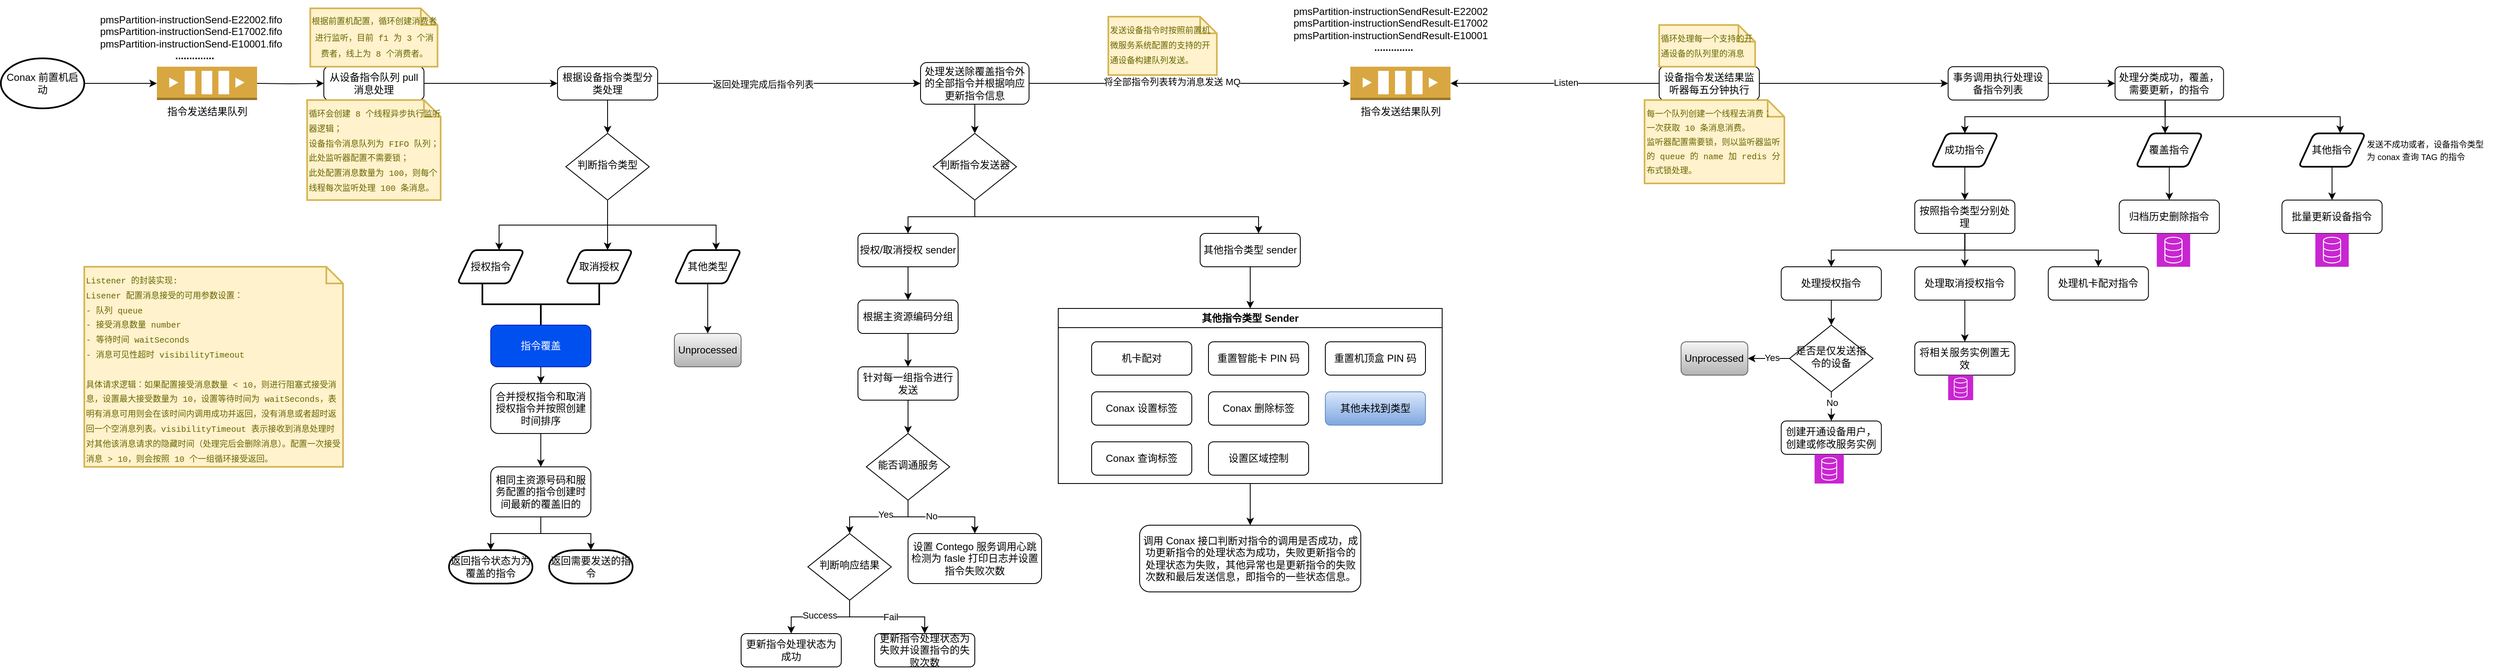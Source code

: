 <mxfile version="22.1.18" type="google" pages="3">
  <diagram id="C5RBs43oDa-KdzZeNtuy" name="指令发送Conax并更新db流程">
    <mxGraphModel grid="1" page="1" gridSize="10" guides="1" tooltips="1" connect="1" arrows="1" fold="1" pageScale="1" pageWidth="827" pageHeight="1169" math="0" shadow="0">
      <root>
        <mxCell id="WIyWlLk6GJQsqaUBKTNV-0" />
        <mxCell id="WIyWlLk6GJQsqaUBKTNV-1" parent="WIyWlLk6GJQsqaUBKTNV-0" />
        <mxCell id="tL_4EMVn86bm0cHrN_Uh-17" value="" style="edgeStyle=orthogonalEdgeStyle;rounded=0;orthogonalLoop=1;jettySize=auto;html=1;" edge="1" parent="WIyWlLk6GJQsqaUBKTNV-1" target="tL_4EMVn86bm0cHrN_Uh-0">
          <mxGeometry relative="1" as="geometry">
            <mxPoint x="-520.0" y="140.0" as="sourcePoint" />
          </mxGeometry>
        </mxCell>
        <mxCell id="tL_4EMVn86bm0cHrN_Uh-18" value="" style="edgeStyle=orthogonalEdgeStyle;rounded=0;orthogonalLoop=1;jettySize=auto;html=1;" edge="1" parent="WIyWlLk6GJQsqaUBKTNV-1" source="tL_4EMVn86bm0cHrN_Uh-0" target="tL_4EMVn86bm0cHrN_Uh-8">
          <mxGeometry relative="1" as="geometry" />
        </mxCell>
        <mxCell id="tL_4EMVn86bm0cHrN_Uh-0" value="从设备指令队列 pull 消息处理" style="rounded=1;whiteSpace=wrap;html=1;fontSize=12;glass=0;strokeWidth=1;shadow=0;" vertex="1" parent="WIyWlLk6GJQsqaUBKTNV-1">
          <mxGeometry x="-440" y="120" width="120" height="40" as="geometry" />
        </mxCell>
        <mxCell id="tL_4EMVn86bm0cHrN_Uh-7" value="&lt;p style=&quot;line-height: 120%;&quot;&gt;&lt;font style=&quot;font-size: 10px;&quot; face=&quot;Courier New&quot;&gt;根据前置机配置，循环创建消费者进行监听，目前 f1 为 3 个消费者，线上为 8 个消费者。&lt;/font&gt;&lt;/p&gt;" style="shape=note;strokeWidth=2;fontSize=14;size=20;whiteSpace=wrap;html=1;fillColor=#fff2cc;strokeColor=#d6b656;fontColor=#666600;align=center;verticalAlign=middle;fontFamily=Helvetica;startSize=26;labelPosition=center;verticalLabelPosition=middle;" vertex="1" parent="WIyWlLk6GJQsqaUBKTNV-1">
          <mxGeometry x="-456.25" y="50" width="152.5" height="70" as="geometry" />
        </mxCell>
        <mxCell id="tL_4EMVn86bm0cHrN_Uh-19" value="" style="edgeStyle=orthogonalEdgeStyle;rounded=0;orthogonalLoop=1;jettySize=auto;html=1;" edge="1" parent="WIyWlLk6GJQsqaUBKTNV-1" source="tL_4EMVn86bm0cHrN_Uh-8" target="tL_4EMVn86bm0cHrN_Uh-13">
          <mxGeometry relative="1" as="geometry" />
        </mxCell>
        <mxCell id="tL_4EMVn86bm0cHrN_Uh-36" value="" style="edgeStyle=orthogonalEdgeStyle;rounded=0;orthogonalLoop=1;jettySize=auto;html=1;" edge="1" parent="WIyWlLk6GJQsqaUBKTNV-1" source="tL_4EMVn86bm0cHrN_Uh-8" target="tL_4EMVn86bm0cHrN_Uh-35">
          <mxGeometry relative="1" as="geometry" />
        </mxCell>
        <mxCell id="tL_4EMVn86bm0cHrN_Uh-37" value="返回处理完成后指令列表" style="edgeLabel;html=1;align=center;verticalAlign=middle;resizable=0;points=[];" connectable="0" vertex="1" parent="tL_4EMVn86bm0cHrN_Uh-36">
          <mxGeometry x="-0.202" y="-1" relative="1" as="geometry">
            <mxPoint as="offset" />
          </mxGeometry>
        </mxCell>
        <mxCell id="tL_4EMVn86bm0cHrN_Uh-8" value="根据设备指令类型分类处理" style="rounded=1;whiteSpace=wrap;html=1;fontSize=12;glass=0;strokeWidth=1;shadow=0;" vertex="1" parent="WIyWlLk6GJQsqaUBKTNV-1">
          <mxGeometry x="-160" y="120" width="120" height="40" as="geometry" />
        </mxCell>
        <mxCell id="tL_4EMVn86bm0cHrN_Uh-20" style="edgeStyle=orthogonalEdgeStyle;rounded=0;orthogonalLoop=1;jettySize=auto;html=1;entryX=0.5;entryY=0;entryDx=0;entryDy=0;" edge="1" parent="WIyWlLk6GJQsqaUBKTNV-1" source="tL_4EMVn86bm0cHrN_Uh-13">
          <mxGeometry relative="1" as="geometry">
            <mxPoint x="-100" y="340" as="targetPoint" />
          </mxGeometry>
        </mxCell>
        <mxCell id="tL_4EMVn86bm0cHrN_Uh-21" style="edgeStyle=orthogonalEdgeStyle;rounded=0;orthogonalLoop=1;jettySize=auto;html=1;exitX=0.5;exitY=1;exitDx=0;exitDy=0;entryX=0.625;entryY=0;entryDx=0;entryDy=0;entryPerimeter=0;" edge="1" parent="WIyWlLk6GJQsqaUBKTNV-1" source="tL_4EMVn86bm0cHrN_Uh-13" target="tL_4EMVn86bm0cHrN_Uh-28">
          <mxGeometry relative="1" as="geometry">
            <mxPoint x="50" y="340" as="targetPoint" />
          </mxGeometry>
        </mxCell>
        <mxCell id="tL_4EMVn86bm0cHrN_Uh-13" value="判断指令类型" style="rhombus;whiteSpace=wrap;html=1;shadow=0;fontFamily=Helvetica;fontSize=12;align=center;strokeWidth=1;spacing=6;spacingTop=-4;" vertex="1" parent="WIyWlLk6GJQsqaUBKTNV-1">
          <mxGeometry x="-150" y="200" width="100" height="80" as="geometry" />
        </mxCell>
        <mxCell id="tL_4EMVn86bm0cHrN_Uh-14" value="" style="strokeWidth=2;html=1;shape=mxgraph.flowchart.annotation_2;align=left;labelPosition=right;pointerEvents=1;direction=north;" vertex="1" parent="WIyWlLk6GJQsqaUBKTNV-1">
          <mxGeometry x="-250" y="380" width="140" height="50" as="geometry" />
        </mxCell>
        <mxCell id="tL_4EMVn86bm0cHrN_Uh-24" value="" style="edgeStyle=orthogonalEdgeStyle;rounded=0;orthogonalLoop=1;jettySize=auto;html=1;" edge="1" parent="WIyWlLk6GJQsqaUBKTNV-1" source="tL_4EMVn86bm0cHrN_Uh-22" target="tL_4EMVn86bm0cHrN_Uh-23">
          <mxGeometry relative="1" as="geometry" />
        </mxCell>
        <mxCell id="tL_4EMVn86bm0cHrN_Uh-22" value="指令覆盖" style="rounded=1;whiteSpace=wrap;html=1;fontSize=12;glass=0;strokeWidth=1;shadow=0;fillColor=#0050ef;strokeColor=#001DBC;fontColor=#ffffff;" vertex="1" parent="WIyWlLk6GJQsqaUBKTNV-1">
          <mxGeometry x="-240" y="430" width="120" height="50" as="geometry" />
        </mxCell>
        <mxCell id="tL_4EMVn86bm0cHrN_Uh-30" value="" style="edgeStyle=orthogonalEdgeStyle;rounded=0;orthogonalLoop=1;jettySize=auto;html=1;" edge="1" parent="WIyWlLk6GJQsqaUBKTNV-1" source="tL_4EMVn86bm0cHrN_Uh-23" target="tL_4EMVn86bm0cHrN_Uh-25">
          <mxGeometry relative="1" as="geometry" />
        </mxCell>
        <mxCell id="tL_4EMVn86bm0cHrN_Uh-23" value="合并授权指令和取消授权指令并按照创建时间排序" style="rounded=1;whiteSpace=wrap;html=1;fontSize=12;glass=0;strokeWidth=1;shadow=0;" vertex="1" parent="WIyWlLk6GJQsqaUBKTNV-1">
          <mxGeometry x="-240" y="500" width="120" height="60" as="geometry" />
        </mxCell>
        <mxCell id="tL_4EMVn86bm0cHrN_Uh-34" style="edgeStyle=orthogonalEdgeStyle;rounded=0;orthogonalLoop=1;jettySize=auto;html=1;" edge="1" parent="WIyWlLk6GJQsqaUBKTNV-1" source="tL_4EMVn86bm0cHrN_Uh-25" target="tL_4EMVn86bm0cHrN_Uh-32">
          <mxGeometry relative="1" as="geometry" />
        </mxCell>
        <mxCell id="tL_4EMVn86bm0cHrN_Uh-25" value="相同主资源号码和服务配置的指令创建时间最新的覆盖旧的" style="rounded=1;whiteSpace=wrap;html=1;fontSize=12;glass=0;strokeWidth=1;shadow=0;" vertex="1" parent="WIyWlLk6GJQsqaUBKTNV-1">
          <mxGeometry x="-240" y="600" width="120" height="60" as="geometry" />
        </mxCell>
        <mxCell id="tL_4EMVn86bm0cHrN_Uh-26" value="取消授权" style="shape=parallelogram;html=1;strokeWidth=2;perimeter=parallelogramPerimeter;whiteSpace=wrap;rounded=1;arcSize=12;size=0.23;" vertex="1" parent="WIyWlLk6GJQsqaUBKTNV-1">
          <mxGeometry x="-150" y="340" width="80" height="40" as="geometry" />
        </mxCell>
        <mxCell id="tL_4EMVn86bm0cHrN_Uh-27" value="授权指令" style="shape=parallelogram;html=1;strokeWidth=2;perimeter=parallelogramPerimeter;whiteSpace=wrap;rounded=1;arcSize=12;size=0.23;" vertex="1" parent="WIyWlLk6GJQsqaUBKTNV-1">
          <mxGeometry x="-280" y="340" width="80" height="40" as="geometry" />
        </mxCell>
        <mxCell id="e7nKZ_L04TGRJSKco0KK-36" value="" style="edgeStyle=orthogonalEdgeStyle;rounded=0;orthogonalLoop=1;jettySize=auto;html=1;" edge="1" parent="WIyWlLk6GJQsqaUBKTNV-1" source="tL_4EMVn86bm0cHrN_Uh-28" target="e7nKZ_L04TGRJSKco0KK-35">
          <mxGeometry relative="1" as="geometry" />
        </mxCell>
        <mxCell id="tL_4EMVn86bm0cHrN_Uh-28" value="其他类型" style="shape=parallelogram;html=1;strokeWidth=2;perimeter=parallelogramPerimeter;whiteSpace=wrap;rounded=1;arcSize=12;size=0.23;" vertex="1" parent="WIyWlLk6GJQsqaUBKTNV-1">
          <mxGeometry x="-20" y="340" width="80" height="40" as="geometry" />
        </mxCell>
        <mxCell id="tL_4EMVn86bm0cHrN_Uh-29" style="edgeStyle=orthogonalEdgeStyle;rounded=0;orthogonalLoop=1;jettySize=auto;html=1;exitX=0.5;exitY=1;exitDx=0;exitDy=0;entryX=0.625;entryY=0;entryDx=0;entryDy=0;entryPerimeter=0;" edge="1" parent="WIyWlLk6GJQsqaUBKTNV-1" source="tL_4EMVn86bm0cHrN_Uh-13" target="tL_4EMVn86bm0cHrN_Uh-27">
          <mxGeometry relative="1" as="geometry" />
        </mxCell>
        <mxCell id="tL_4EMVn86bm0cHrN_Uh-31" value="返回指令状态为为覆盖的指令" style="strokeWidth=2;html=1;shape=mxgraph.flowchart.terminator;whiteSpace=wrap;" vertex="1" parent="WIyWlLk6GJQsqaUBKTNV-1">
          <mxGeometry x="-290" y="700" width="100" height="40" as="geometry" />
        </mxCell>
        <mxCell id="tL_4EMVn86bm0cHrN_Uh-32" value="返回需要发送的指令" style="strokeWidth=2;html=1;shape=mxgraph.flowchart.terminator;whiteSpace=wrap;" vertex="1" parent="WIyWlLk6GJQsqaUBKTNV-1">
          <mxGeometry x="-170" y="700" width="100" height="40" as="geometry" />
        </mxCell>
        <mxCell id="tL_4EMVn86bm0cHrN_Uh-33" style="edgeStyle=orthogonalEdgeStyle;rounded=0;orthogonalLoop=1;jettySize=auto;html=1;entryX=0.5;entryY=0;entryDx=0;entryDy=0;entryPerimeter=0;" edge="1" parent="WIyWlLk6GJQsqaUBKTNV-1" source="tL_4EMVn86bm0cHrN_Uh-25" target="tL_4EMVn86bm0cHrN_Uh-31">
          <mxGeometry relative="1" as="geometry" />
        </mxCell>
        <mxCell id="tL_4EMVn86bm0cHrN_Uh-39" value="" style="edgeStyle=orthogonalEdgeStyle;rounded=0;orthogonalLoop=1;jettySize=auto;html=1;" edge="1" parent="WIyWlLk6GJQsqaUBKTNV-1" source="tL_4EMVn86bm0cHrN_Uh-35">
          <mxGeometry relative="1" as="geometry">
            <mxPoint x="340" y="200" as="targetPoint" />
          </mxGeometry>
        </mxCell>
        <mxCell id="tL_4EMVn86bm0cHrN_Uh-78" value="" style="edgeStyle=orthogonalEdgeStyle;rounded=0;orthogonalLoop=1;jettySize=auto;html=1;" edge="1" parent="WIyWlLk6GJQsqaUBKTNV-1" source="tL_4EMVn86bm0cHrN_Uh-35" target="tL_4EMVn86bm0cHrN_Uh-77">
          <mxGeometry relative="1" as="geometry" />
        </mxCell>
        <mxCell id="e7nKZ_L04TGRJSKco0KK-42" value="将全部指令列表转为消息发送 MQ" style="edgeLabel;html=1;align=center;verticalAlign=middle;resizable=0;points=[];" connectable="0" vertex="1" parent="tL_4EMVn86bm0cHrN_Uh-78">
          <mxGeometry x="-0.115" y="2" relative="1" as="geometry">
            <mxPoint as="offset" />
          </mxGeometry>
        </mxCell>
        <mxCell id="tL_4EMVn86bm0cHrN_Uh-35" value="处理发送除覆盖指令外的全部指令并根据响应更新指令信息" style="rounded=1;whiteSpace=wrap;html=1;fontSize=12;glass=0;strokeWidth=1;shadow=0;" vertex="1" parent="WIyWlLk6GJQsqaUBKTNV-1">
          <mxGeometry x="275" y="115" width="130" height="50" as="geometry" />
        </mxCell>
        <mxCell id="tL_4EMVn86bm0cHrN_Uh-50" style="edgeStyle=orthogonalEdgeStyle;rounded=0;orthogonalLoop=1;jettySize=auto;html=1;exitX=0.5;exitY=1;exitDx=0;exitDy=0;entryX=0.5;entryY=0;entryDx=0;entryDy=0;" edge="1" parent="WIyWlLk6GJQsqaUBKTNV-1" source="tL_4EMVn86bm0cHrN_Uh-46" target="tL_4EMVn86bm0cHrN_Uh-47">
          <mxGeometry relative="1" as="geometry" />
        </mxCell>
        <mxCell id="e7nKZ_L04TGRJSKco0KK-39" style="edgeStyle=orthogonalEdgeStyle;rounded=0;orthogonalLoop=1;jettySize=auto;html=1;" edge="1" parent="WIyWlLk6GJQsqaUBKTNV-1" source="tL_4EMVn86bm0cHrN_Uh-46" target="tL_4EMVn86bm0cHrN_Uh-49">
          <mxGeometry relative="1" as="geometry">
            <Array as="points">
              <mxPoint x="340" y="300" />
              <mxPoint x="680" y="300" />
            </Array>
          </mxGeometry>
        </mxCell>
        <mxCell id="tL_4EMVn86bm0cHrN_Uh-46" value="判断指令发送器" style="rhombus;whiteSpace=wrap;html=1;shadow=0;fontFamily=Helvetica;fontSize=12;align=center;strokeWidth=1;spacing=6;spacingTop=-4;" vertex="1" parent="WIyWlLk6GJQsqaUBKTNV-1">
          <mxGeometry x="290" y="200" width="100" height="80" as="geometry" />
        </mxCell>
        <mxCell id="tL_4EMVn86bm0cHrN_Uh-55" value="" style="edgeStyle=orthogonalEdgeStyle;rounded=0;orthogonalLoop=1;jettySize=auto;html=1;" edge="1" parent="WIyWlLk6GJQsqaUBKTNV-1" source="tL_4EMVn86bm0cHrN_Uh-47" target="tL_4EMVn86bm0cHrN_Uh-53">
          <mxGeometry relative="1" as="geometry" />
        </mxCell>
        <mxCell id="tL_4EMVn86bm0cHrN_Uh-47" value="授权/取消授权 sender" style="rounded=1;whiteSpace=wrap;html=1;fontSize=12;glass=0;strokeWidth=1;shadow=0;" vertex="1" parent="WIyWlLk6GJQsqaUBKTNV-1">
          <mxGeometry x="200" y="320" width="120" height="40" as="geometry" />
        </mxCell>
        <mxCell id="e7nKZ_L04TGRJSKco0KK-40" value="" style="edgeStyle=orthogonalEdgeStyle;rounded=0;orthogonalLoop=1;jettySize=auto;html=1;" edge="1" parent="WIyWlLk6GJQsqaUBKTNV-1" source="tL_4EMVn86bm0cHrN_Uh-49" target="e7nKZ_L04TGRJSKco0KK-13">
          <mxGeometry relative="1" as="geometry" />
        </mxCell>
        <mxCell id="tL_4EMVn86bm0cHrN_Uh-49" value="其他指令类型 sender" style="rounded=1;whiteSpace=wrap;html=1;fontSize=12;glass=0;strokeWidth=1;shadow=0;" vertex="1" parent="WIyWlLk6GJQsqaUBKTNV-1">
          <mxGeometry x="610" y="320" width="120" height="40" as="geometry" />
        </mxCell>
        <mxCell id="tL_4EMVn86bm0cHrN_Uh-60" value="" style="edgeStyle=orthogonalEdgeStyle;rounded=0;orthogonalLoop=1;jettySize=auto;html=1;" edge="1" parent="WIyWlLk6GJQsqaUBKTNV-1" source="tL_4EMVn86bm0cHrN_Uh-53" target="tL_4EMVn86bm0cHrN_Uh-56">
          <mxGeometry relative="1" as="geometry" />
        </mxCell>
        <mxCell id="tL_4EMVn86bm0cHrN_Uh-53" value="根据主资源编码分组" style="rounded=1;whiteSpace=wrap;html=1;fontSize=12;glass=0;strokeWidth=1;shadow=0;" vertex="1" parent="WIyWlLk6GJQsqaUBKTNV-1">
          <mxGeometry x="200" y="400" width="120" height="40" as="geometry" />
        </mxCell>
        <mxCell id="tL_4EMVn86bm0cHrN_Uh-58" value="" style="edgeStyle=orthogonalEdgeStyle;rounded=0;orthogonalLoop=1;jettySize=auto;html=1;" edge="1" parent="WIyWlLk6GJQsqaUBKTNV-1" source="tL_4EMVn86bm0cHrN_Uh-56" target="tL_4EMVn86bm0cHrN_Uh-67">
          <mxGeometry relative="1" as="geometry" />
        </mxCell>
        <mxCell id="tL_4EMVn86bm0cHrN_Uh-56" value="针对每一组指令进行发送" style="rounded=1;whiteSpace=wrap;html=1;fontSize=12;glass=0;strokeWidth=1;shadow=0;" vertex="1" parent="WIyWlLk6GJQsqaUBKTNV-1">
          <mxGeometry x="200" y="480" width="120" height="40" as="geometry" />
        </mxCell>
        <mxCell id="tL_4EMVn86bm0cHrN_Uh-63" style="edgeStyle=orthogonalEdgeStyle;rounded=0;orthogonalLoop=1;jettySize=auto;html=1;entryX=0.5;entryY=0;entryDx=0;entryDy=0;" edge="1" parent="WIyWlLk6GJQsqaUBKTNV-1" source="tL_4EMVn86bm0cHrN_Uh-57" target="tL_4EMVn86bm0cHrN_Uh-61">
          <mxGeometry relative="1" as="geometry">
            <mxPoint x="190" y="780" as="targetPoint" />
          </mxGeometry>
        </mxCell>
        <mxCell id="tL_4EMVn86bm0cHrN_Uh-64" value="Success" style="edgeLabel;html=1;align=center;verticalAlign=middle;resizable=0;points=[];" connectable="0" vertex="1" parent="tL_4EMVn86bm0cHrN_Uh-63">
          <mxGeometry x="0.022" y="-2" relative="1" as="geometry">
            <mxPoint as="offset" />
          </mxGeometry>
        </mxCell>
        <mxCell id="tL_4EMVn86bm0cHrN_Uh-57" value="判断响应结果" style="rhombus;whiteSpace=wrap;html=1;shadow=0;fontFamily=Helvetica;fontSize=12;align=center;strokeWidth=1;spacing=6;spacingTop=-4;" vertex="1" parent="WIyWlLk6GJQsqaUBKTNV-1">
          <mxGeometry x="140" y="680" width="100" height="80" as="geometry" />
        </mxCell>
        <mxCell id="tL_4EMVn86bm0cHrN_Uh-61" value="更新指令处理状态为成功" style="rounded=1;whiteSpace=wrap;html=1;fontSize=12;glass=0;strokeWidth=1;shadow=0;" vertex="1" parent="WIyWlLk6GJQsqaUBKTNV-1">
          <mxGeometry x="60" y="800" width="120" height="40" as="geometry" />
        </mxCell>
        <mxCell id="tL_4EMVn86bm0cHrN_Uh-62" value="更新指令处理状态为失败并设置指令的失败次数" style="rounded=1;whiteSpace=wrap;html=1;fontSize=12;glass=0;strokeWidth=1;shadow=0;" vertex="1" parent="WIyWlLk6GJQsqaUBKTNV-1">
          <mxGeometry x="220" y="800" width="120" height="40" as="geometry" />
        </mxCell>
        <mxCell id="tL_4EMVn86bm0cHrN_Uh-65" style="edgeStyle=orthogonalEdgeStyle;rounded=0;orthogonalLoop=1;jettySize=auto;html=1;entryX=0.5;entryY=0;entryDx=0;entryDy=0;" edge="1" parent="WIyWlLk6GJQsqaUBKTNV-1" source="tL_4EMVn86bm0cHrN_Uh-57" target="tL_4EMVn86bm0cHrN_Uh-62">
          <mxGeometry relative="1" as="geometry" />
        </mxCell>
        <mxCell id="tL_4EMVn86bm0cHrN_Uh-66" value="Fail" style="edgeLabel;html=1;align=center;verticalAlign=middle;resizable=0;points=[];" connectable="0" vertex="1" parent="tL_4EMVn86bm0cHrN_Uh-65">
          <mxGeometry x="0.054" relative="1" as="geometry">
            <mxPoint as="offset" />
          </mxGeometry>
        </mxCell>
        <mxCell id="tL_4EMVn86bm0cHrN_Uh-68" style="edgeStyle=orthogonalEdgeStyle;rounded=0;orthogonalLoop=1;jettySize=auto;html=1;entryX=0.5;entryY=0;entryDx=0;entryDy=0;" edge="1" parent="WIyWlLk6GJQsqaUBKTNV-1" source="tL_4EMVn86bm0cHrN_Uh-67" target="tL_4EMVn86bm0cHrN_Uh-57">
          <mxGeometry relative="1" as="geometry" />
        </mxCell>
        <mxCell id="tL_4EMVn86bm0cHrN_Uh-70" value="Yes" style="edgeLabel;html=1;align=center;verticalAlign=middle;resizable=0;points=[];" connectable="0" vertex="1" parent="tL_4EMVn86bm0cHrN_Uh-68">
          <mxGeometry x="-0.14" y="-3" relative="1" as="geometry">
            <mxPoint as="offset" />
          </mxGeometry>
        </mxCell>
        <mxCell id="tL_4EMVn86bm0cHrN_Uh-72" style="edgeStyle=orthogonalEdgeStyle;rounded=0;orthogonalLoop=1;jettySize=auto;html=1;" edge="1" parent="WIyWlLk6GJQsqaUBKTNV-1" source="tL_4EMVn86bm0cHrN_Uh-67">
          <mxGeometry relative="1" as="geometry">
            <mxPoint x="340" y="680" as="targetPoint" />
            <Array as="points">
              <mxPoint x="260" y="660" />
              <mxPoint x="340" y="660" />
            </Array>
          </mxGeometry>
        </mxCell>
        <mxCell id="tL_4EMVn86bm0cHrN_Uh-73" value="No" style="edgeLabel;html=1;align=center;verticalAlign=middle;resizable=0;points=[];" connectable="0" vertex="1" parent="tL_4EMVn86bm0cHrN_Uh-72">
          <mxGeometry x="-0.2" y="1" relative="1" as="geometry">
            <mxPoint as="offset" />
          </mxGeometry>
        </mxCell>
        <mxCell id="tL_4EMVn86bm0cHrN_Uh-67" value="能否调通服务" style="rhombus;whiteSpace=wrap;html=1;shadow=0;fontFamily=Helvetica;fontSize=12;align=center;strokeWidth=1;spacing=6;spacingTop=-4;" vertex="1" parent="WIyWlLk6GJQsqaUBKTNV-1">
          <mxGeometry x="210" y="560" width="100" height="80" as="geometry" />
        </mxCell>
        <mxCell id="tL_4EMVn86bm0cHrN_Uh-71" value="设置 Contego 服务调用心跳检测为 fasle 打印日志并设置指令失败次数" style="rounded=1;whiteSpace=wrap;html=1;fontSize=12;glass=0;strokeWidth=1;shadow=0;" vertex="1" parent="WIyWlLk6GJQsqaUBKTNV-1">
          <mxGeometry x="260" y="680" width="160" height="60" as="geometry" />
        </mxCell>
        <mxCell id="tL_4EMVn86bm0cHrN_Uh-84" style="edgeStyle=orthogonalEdgeStyle;rounded=0;orthogonalLoop=1;jettySize=auto;html=1;exitX=1;exitY=0.5;exitDx=0;exitDy=0;entryX=0;entryY=0.5;entryDx=0;entryDy=0;" edge="1" parent="WIyWlLk6GJQsqaUBKTNV-1" source="tL_4EMVn86bm0cHrN_Uh-74" target="tL_4EMVn86bm0cHrN_Uh-83">
          <mxGeometry relative="1" as="geometry" />
        </mxCell>
        <mxCell id="tL_4EMVn86bm0cHrN_Uh-74" value="设备指令发送结果监听器每五分钟执行" style="rounded=1;whiteSpace=wrap;html=1;fontSize=12;glass=0;strokeWidth=1;shadow=0;" vertex="1" parent="WIyWlLk6GJQsqaUBKTNV-1">
          <mxGeometry x="1160" y="120" width="120" height="40" as="geometry" />
        </mxCell>
        <mxCell id="tL_4EMVn86bm0cHrN_Uh-79" value="" style="edgeStyle=orthogonalEdgeStyle;rounded=0;orthogonalLoop=1;jettySize=auto;html=1;exitX=0;exitY=0.5;exitDx=0;exitDy=0;entryX=1;entryY=0.5;entryDx=0;entryDy=0;entryPerimeter=0;" edge="1" parent="WIyWlLk6GJQsqaUBKTNV-1" source="tL_4EMVn86bm0cHrN_Uh-74" target="tL_4EMVn86bm0cHrN_Uh-77">
          <mxGeometry relative="1" as="geometry">
            <mxPoint x="1280" y="120" as="targetPoint" />
          </mxGeometry>
        </mxCell>
        <mxCell id="tL_4EMVn86bm0cHrN_Uh-82" value="Listen" style="edgeLabel;html=1;align=center;verticalAlign=middle;resizable=0;points=[];" connectable="0" vertex="1" parent="tL_4EMVn86bm0cHrN_Uh-79">
          <mxGeometry x="-0.103" y="-1" relative="1" as="geometry">
            <mxPoint as="offset" />
          </mxGeometry>
        </mxCell>
        <mxCell id="tL_4EMVn86bm0cHrN_Uh-77" value="指令发送结果队列" style="outlineConnect=0;dashed=0;verticalLabelPosition=bottom;verticalAlign=top;align=center;html=1;shape=mxgraph.aws3.queue;fillColor=#D9A741;gradientColor=none;" vertex="1" parent="WIyWlLk6GJQsqaUBKTNV-1">
          <mxGeometry x="790" y="120" width="120" height="40" as="geometry" />
        </mxCell>
        <mxCell id="tL_4EMVn86bm0cHrN_Uh-86" value="" style="edgeStyle=orthogonalEdgeStyle;rounded=0;orthogonalLoop=1;jettySize=auto;html=1;" edge="1" parent="WIyWlLk6GJQsqaUBKTNV-1" source="tL_4EMVn86bm0cHrN_Uh-83" target="tL_4EMVn86bm0cHrN_Uh-85">
          <mxGeometry relative="1" as="geometry" />
        </mxCell>
        <mxCell id="tL_4EMVn86bm0cHrN_Uh-83" value="事务调用执行处理设备指令列表" style="rounded=1;whiteSpace=wrap;html=1;fontSize=12;glass=0;strokeWidth=1;shadow=0;" vertex="1" parent="WIyWlLk6GJQsqaUBKTNV-1">
          <mxGeometry x="1506.25" y="120" width="120" height="40" as="geometry" />
        </mxCell>
        <mxCell id="tL_4EMVn86bm0cHrN_Uh-99" value="" style="edgeStyle=orthogonalEdgeStyle;rounded=0;orthogonalLoop=1;jettySize=auto;html=1;" edge="1" parent="WIyWlLk6GJQsqaUBKTNV-1" source="tL_4EMVn86bm0cHrN_Uh-85" target="tL_4EMVn86bm0cHrN_Uh-95">
          <mxGeometry relative="1" as="geometry">
            <Array as="points">
              <mxPoint x="1766.25" y="180" />
              <mxPoint x="1766.25" y="180" />
            </Array>
          </mxGeometry>
        </mxCell>
        <mxCell id="tL_4EMVn86bm0cHrN_Uh-85" value="处理分类成功，覆盖，需要更新，的指令" style="rounded=1;whiteSpace=wrap;html=1;fontSize=12;glass=0;strokeWidth=1;shadow=0;" vertex="1" parent="WIyWlLk6GJQsqaUBKTNV-1">
          <mxGeometry x="1706.25" y="120" width="130" height="40" as="geometry" />
        </mxCell>
        <mxCell id="tL_4EMVn86bm0cHrN_Uh-106" value="" style="edgeStyle=orthogonalEdgeStyle;rounded=0;orthogonalLoop=1;jettySize=auto;html=1;" edge="1" parent="WIyWlLk6GJQsqaUBKTNV-1" source="tL_4EMVn86bm0cHrN_Uh-94" target="tL_4EMVn86bm0cHrN_Uh-105">
          <mxGeometry relative="1" as="geometry" />
        </mxCell>
        <mxCell id="tL_4EMVn86bm0cHrN_Uh-94" value="成功指令" style="shape=parallelogram;html=1;strokeWidth=2;perimeter=parallelogramPerimeter;whiteSpace=wrap;rounded=1;arcSize=12;size=0.23;" vertex="1" parent="WIyWlLk6GJQsqaUBKTNV-1">
          <mxGeometry x="1486.25" y="200" width="80" height="40" as="geometry" />
        </mxCell>
        <mxCell id="tL_4EMVn86bm0cHrN_Uh-171" value="" style="edgeStyle=orthogonalEdgeStyle;rounded=0;orthogonalLoop=1;jettySize=auto;html=1;" edge="1" parent="WIyWlLk6GJQsqaUBKTNV-1" source="tL_4EMVn86bm0cHrN_Uh-95" target="tL_4EMVn86bm0cHrN_Uh-170">
          <mxGeometry relative="1" as="geometry" />
        </mxCell>
        <mxCell id="tL_4EMVn86bm0cHrN_Uh-95" value="覆盖指令" style="shape=parallelogram;html=1;strokeWidth=2;perimeter=parallelogramPerimeter;whiteSpace=wrap;rounded=1;arcSize=12;size=0.23;" vertex="1" parent="WIyWlLk6GJQsqaUBKTNV-1">
          <mxGeometry x="1731.25" y="200" width="80" height="40" as="geometry" />
        </mxCell>
        <mxCell id="tL_4EMVn86bm0cHrN_Uh-174" value="" style="edgeStyle=orthogonalEdgeStyle;rounded=0;orthogonalLoop=1;jettySize=auto;html=1;" edge="1" parent="WIyWlLk6GJQsqaUBKTNV-1" source="tL_4EMVn86bm0cHrN_Uh-96" target="tL_4EMVn86bm0cHrN_Uh-173">
          <mxGeometry relative="1" as="geometry" />
        </mxCell>
        <mxCell id="tL_4EMVn86bm0cHrN_Uh-96" value="其他指令" style="shape=parallelogram;html=1;strokeWidth=2;perimeter=parallelogramPerimeter;whiteSpace=wrap;rounded=1;arcSize=12;size=0.23;" vertex="1" parent="WIyWlLk6GJQsqaUBKTNV-1">
          <mxGeometry x="1926.25" y="200" width="80" height="40" as="geometry" />
        </mxCell>
        <mxCell id="tL_4EMVn86bm0cHrN_Uh-100" style="edgeStyle=orthogonalEdgeStyle;rounded=0;orthogonalLoop=1;jettySize=auto;html=1;entryX=0.5;entryY=0;entryDx=0;entryDy=0;" edge="1" parent="WIyWlLk6GJQsqaUBKTNV-1" source="tL_4EMVn86bm0cHrN_Uh-85" target="tL_4EMVn86bm0cHrN_Uh-94">
          <mxGeometry relative="1" as="geometry">
            <mxPoint x="1606.25" y="180" as="targetPoint" />
            <Array as="points">
              <mxPoint x="1766.25" y="180" />
              <mxPoint x="1526.25" y="180" />
            </Array>
          </mxGeometry>
        </mxCell>
        <mxCell id="tL_4EMVn86bm0cHrN_Uh-101" style="edgeStyle=orthogonalEdgeStyle;rounded=0;orthogonalLoop=1;jettySize=auto;html=1;entryX=0.622;entryY=-0.01;entryDx=0;entryDy=0;entryPerimeter=0;" edge="1" parent="WIyWlLk6GJQsqaUBKTNV-1" source="tL_4EMVn86bm0cHrN_Uh-85" target="tL_4EMVn86bm0cHrN_Uh-96">
          <mxGeometry relative="1" as="geometry">
            <Array as="points">
              <mxPoint x="1766.25" y="180" />
              <mxPoint x="1976.25" y="180" />
            </Array>
          </mxGeometry>
        </mxCell>
        <mxCell id="tL_4EMVn86bm0cHrN_Uh-104" value="&lt;font style=&quot;font-size: 10px;&quot;&gt;发送不成功或者，设备指令类型&lt;br&gt;为&amp;nbsp;conax 查询 TAG 的指令&lt;/font&gt;" style="text;html=1;align=left;verticalAlign=middle;resizable=0;points=[];autosize=1;strokeColor=none;fillColor=none;" vertex="1" parent="WIyWlLk6GJQsqaUBKTNV-1">
          <mxGeometry x="2006.25" y="200" width="160" height="40" as="geometry" />
        </mxCell>
        <mxCell id="tL_4EMVn86bm0cHrN_Uh-164" style="edgeStyle=orthogonalEdgeStyle;rounded=0;orthogonalLoop=1;jettySize=auto;html=1;" edge="1" parent="WIyWlLk6GJQsqaUBKTNV-1" source="tL_4EMVn86bm0cHrN_Uh-105" target="tL_4EMVn86bm0cHrN_Uh-108">
          <mxGeometry relative="1" as="geometry">
            <Array as="points">
              <mxPoint x="1526.25" y="340" />
              <mxPoint x="1366.25" y="340" />
            </Array>
          </mxGeometry>
        </mxCell>
        <mxCell id="tL_4EMVn86bm0cHrN_Uh-165" style="edgeStyle=orthogonalEdgeStyle;rounded=0;orthogonalLoop=1;jettySize=auto;html=1;entryX=0.5;entryY=0;entryDx=0;entryDy=0;" edge="1" parent="WIyWlLk6GJQsqaUBKTNV-1" source="tL_4EMVn86bm0cHrN_Uh-105" target="tL_4EMVn86bm0cHrN_Uh-109">
          <mxGeometry relative="1" as="geometry" />
        </mxCell>
        <mxCell id="tL_4EMVn86bm0cHrN_Uh-166" style="edgeStyle=orthogonalEdgeStyle;rounded=0;orthogonalLoop=1;jettySize=auto;html=1;" edge="1" parent="WIyWlLk6GJQsqaUBKTNV-1" source="tL_4EMVn86bm0cHrN_Uh-105" target="tL_4EMVn86bm0cHrN_Uh-110">
          <mxGeometry relative="1" as="geometry">
            <Array as="points">
              <mxPoint x="1526.25" y="340" />
              <mxPoint x="1686.25" y="340" />
            </Array>
          </mxGeometry>
        </mxCell>
        <mxCell id="tL_4EMVn86bm0cHrN_Uh-105" value="按照指令类型分别处理" style="rounded=1;whiteSpace=wrap;html=1;fontSize=12;glass=0;strokeWidth=1;shadow=0;" vertex="1" parent="WIyWlLk6GJQsqaUBKTNV-1">
          <mxGeometry x="1466.25" y="280" width="120" height="40" as="geometry" />
        </mxCell>
        <mxCell id="tL_4EMVn86bm0cHrN_Uh-112" value="" style="edgeStyle=orthogonalEdgeStyle;rounded=0;orthogonalLoop=1;jettySize=auto;html=1;" edge="1" parent="WIyWlLk6GJQsqaUBKTNV-1" source="tL_4EMVn86bm0cHrN_Uh-108" target="tL_4EMVn86bm0cHrN_Uh-111">
          <mxGeometry relative="1" as="geometry" />
        </mxCell>
        <mxCell id="tL_4EMVn86bm0cHrN_Uh-108" value="处理授权指令" style="rounded=1;whiteSpace=wrap;html=1;fontSize=12;glass=0;strokeWidth=1;shadow=0;" vertex="1" parent="WIyWlLk6GJQsqaUBKTNV-1">
          <mxGeometry x="1306.25" y="360" width="120" height="40" as="geometry" />
        </mxCell>
        <mxCell id="tL_4EMVn86bm0cHrN_Uh-162" value="" style="edgeStyle=orthogonalEdgeStyle;rounded=0;orthogonalLoop=1;jettySize=auto;html=1;" edge="1" parent="WIyWlLk6GJQsqaUBKTNV-1" source="tL_4EMVn86bm0cHrN_Uh-109" target="tL_4EMVn86bm0cHrN_Uh-161">
          <mxGeometry relative="1" as="geometry" />
        </mxCell>
        <mxCell id="tL_4EMVn86bm0cHrN_Uh-109" value="处理取消授权指令" style="rounded=1;whiteSpace=wrap;html=1;fontSize=12;glass=0;strokeWidth=1;shadow=0;" vertex="1" parent="WIyWlLk6GJQsqaUBKTNV-1">
          <mxGeometry x="1466.25" y="360" width="120" height="40" as="geometry" />
        </mxCell>
        <mxCell id="tL_4EMVn86bm0cHrN_Uh-110" value="处理机卡配对指令" style="rounded=1;whiteSpace=wrap;html=1;fontSize=12;glass=0;strokeWidth=1;shadow=0;" vertex="1" parent="WIyWlLk6GJQsqaUBKTNV-1">
          <mxGeometry x="1626.25" y="360" width="120" height="40" as="geometry" />
        </mxCell>
        <mxCell id="tL_4EMVn86bm0cHrN_Uh-115" value="" style="edgeStyle=orthogonalEdgeStyle;rounded=0;orthogonalLoop=1;jettySize=auto;html=1;" edge="1" parent="WIyWlLk6GJQsqaUBKTNV-1" source="tL_4EMVn86bm0cHrN_Uh-111" target="tL_4EMVn86bm0cHrN_Uh-114">
          <mxGeometry relative="1" as="geometry" />
        </mxCell>
        <mxCell id="tL_4EMVn86bm0cHrN_Uh-117" value="No" style="edgeLabel;html=1;align=center;verticalAlign=middle;resizable=0;points=[];" connectable="0" vertex="1" parent="tL_4EMVn86bm0cHrN_Uh-115">
          <mxGeometry x="-0.413" relative="1" as="geometry">
            <mxPoint as="offset" />
          </mxGeometry>
        </mxCell>
        <mxCell id="tL_4EMVn86bm0cHrN_Uh-119" value="" style="edgeStyle=orthogonalEdgeStyle;rounded=0;orthogonalLoop=1;jettySize=auto;html=1;" edge="1" parent="WIyWlLk6GJQsqaUBKTNV-1" source="tL_4EMVn86bm0cHrN_Uh-111">
          <mxGeometry relative="1" as="geometry">
            <mxPoint x="1266.25" y="470" as="targetPoint" />
          </mxGeometry>
        </mxCell>
        <mxCell id="tL_4EMVn86bm0cHrN_Uh-120" value="Yes" style="edgeLabel;html=1;align=center;verticalAlign=middle;resizable=0;points=[];" connectable="0" vertex="1" parent="tL_4EMVn86bm0cHrN_Uh-119">
          <mxGeometry x="-0.155" y="-1" relative="1" as="geometry">
            <mxPoint as="offset" />
          </mxGeometry>
        </mxCell>
        <mxCell id="tL_4EMVn86bm0cHrN_Uh-111" value="是否是仅发送指令的设备" style="rhombus;whiteSpace=wrap;html=1;shadow=0;fontFamily=Helvetica;fontSize=12;align=center;strokeWidth=1;spacing=6;spacingTop=-4;" vertex="1" parent="WIyWlLk6GJQsqaUBKTNV-1">
          <mxGeometry x="1316.25" y="430" width="100" height="80" as="geometry" />
        </mxCell>
        <mxCell id="tL_4EMVn86bm0cHrN_Uh-114" value="创建开通设备用户，创建或修改服务实例" style="rounded=1;whiteSpace=wrap;html=1;fontSize=12;glass=0;strokeWidth=1;shadow=0;" vertex="1" parent="WIyWlLk6GJQsqaUBKTNV-1">
          <mxGeometry x="1306.25" y="545" width="120" height="40" as="geometry" />
        </mxCell>
        <mxCell id="tL_4EMVn86bm0cHrN_Uh-159" value="" style="sketch=0;points=[[0,0,0],[0.25,0,0],[0.5,0,0],[0.75,0,0],[1,0,0],[0,1,0],[0.25,1,0],[0.5,1,0],[0.75,1,0],[1,1,0],[0,0.25,0],[0,0.5,0],[0,0.75,0],[1,0.25,0],[1,0.5,0],[1,0.75,0]];outlineConnect=0;fontColor=#232F3E;fillColor=#C925D1;strokeColor=#ffffff;dashed=0;verticalLabelPosition=bottom;verticalAlign=top;align=center;html=1;fontSize=12;fontStyle=0;aspect=fixed;shape=mxgraph.aws4.resourceIcon;resIcon=mxgraph.aws4.database;" vertex="1" parent="WIyWlLk6GJQsqaUBKTNV-1">
          <mxGeometry x="1346.25" y="585" width="35" height="35" as="geometry" />
        </mxCell>
        <mxCell id="tL_4EMVn86bm0cHrN_Uh-161" value="将相关服务实例置无效" style="rounded=1;whiteSpace=wrap;html=1;fontSize=12;glass=0;strokeWidth=1;shadow=0;" vertex="1" parent="WIyWlLk6GJQsqaUBKTNV-1">
          <mxGeometry x="1466.25" y="450" width="120" height="40" as="geometry" />
        </mxCell>
        <mxCell id="tL_4EMVn86bm0cHrN_Uh-163" value="" style="sketch=0;points=[[0,0,0],[0.25,0,0],[0.5,0,0],[0.75,0,0],[1,0,0],[0,1,0],[0.25,1,0],[0.5,1,0],[0.75,1,0],[1,1,0],[0,0.25,0],[0,0.5,0],[0,0.75,0],[1,0.25,0],[1,0.5,0],[1,0.75,0]];outlineConnect=0;fontColor=#232F3E;fillColor=#C925D1;strokeColor=#ffffff;dashed=0;verticalLabelPosition=bottom;verticalAlign=top;align=center;html=1;fontSize=12;fontStyle=0;aspect=fixed;shape=mxgraph.aws4.resourceIcon;resIcon=mxgraph.aws4.database;" vertex="1" parent="WIyWlLk6GJQsqaUBKTNV-1">
          <mxGeometry x="1506.25" y="490" width="30" height="30" as="geometry" />
        </mxCell>
        <mxCell id="tL_4EMVn86bm0cHrN_Uh-170" value="归档历史删除指令" style="rounded=1;whiteSpace=wrap;html=1;fontSize=12;glass=0;strokeWidth=1;shadow=0;" vertex="1" parent="WIyWlLk6GJQsqaUBKTNV-1">
          <mxGeometry x="1711.25" y="280" width="120" height="40" as="geometry" />
        </mxCell>
        <mxCell id="tL_4EMVn86bm0cHrN_Uh-172" value="" style="sketch=0;points=[[0,0,0],[0.25,0,0],[0.5,0,0],[0.75,0,0],[1,0,0],[0,1,0],[0.25,1,0],[0.5,1,0],[0.75,1,0],[1,1,0],[0,0.25,0],[0,0.5,0],[0,0.75,0],[1,0.25,0],[1,0.5,0],[1,0.75,0]];outlineConnect=0;fontColor=#232F3E;fillColor=#C925D1;strokeColor=#ffffff;dashed=0;verticalLabelPosition=bottom;verticalAlign=top;align=center;html=1;fontSize=12;fontStyle=0;aspect=fixed;shape=mxgraph.aws4.resourceIcon;resIcon=mxgraph.aws4.database;" vertex="1" parent="WIyWlLk6GJQsqaUBKTNV-1">
          <mxGeometry x="1756.25" y="320" width="40" height="40" as="geometry" />
        </mxCell>
        <mxCell id="tL_4EMVn86bm0cHrN_Uh-173" value="批量更新设备指令" style="rounded=1;whiteSpace=wrap;html=1;fontSize=12;glass=0;strokeWidth=1;shadow=0;" vertex="1" parent="WIyWlLk6GJQsqaUBKTNV-1">
          <mxGeometry x="1906.25" y="280" width="120" height="40" as="geometry" />
        </mxCell>
        <mxCell id="tL_4EMVn86bm0cHrN_Uh-175" value="" style="sketch=0;points=[[0,0,0],[0.25,0,0],[0.5,0,0],[0.75,0,0],[1,0,0],[0,1,0],[0.25,1,0],[0.5,1,0],[0.75,1,0],[1,1,0],[0,0.25,0],[0,0.5,0],[0,0.75,0],[1,0.25,0],[1,0.5,0],[1,0.75,0]];outlineConnect=0;fontColor=#232F3E;fillColor=#C925D1;strokeColor=#ffffff;dashed=0;verticalLabelPosition=bottom;verticalAlign=top;align=center;html=1;fontSize=12;fontStyle=0;aspect=fixed;shape=mxgraph.aws4.resourceIcon;resIcon=mxgraph.aws4.database;" vertex="1" parent="WIyWlLk6GJQsqaUBKTNV-1">
          <mxGeometry x="1946.25" y="320" width="40" height="40" as="geometry" />
        </mxCell>
        <mxCell id="tL_4EMVn86bm0cHrN_Uh-181" value="Conax 前置机启动" style="strokeWidth=2;html=1;shape=mxgraph.flowchart.start_1;whiteSpace=wrap;" vertex="1" parent="WIyWlLk6GJQsqaUBKTNV-1">
          <mxGeometry x="-827" y="110" width="100" height="60" as="geometry" />
        </mxCell>
        <mxCell id="ZaKGNmIiFG0ntw67CHN0-0" value="&lt;font face=&quot;Courier New&quot;&gt;&lt;span style=&quot;font-size: 10px;&quot;&gt;循环会创建 8 个线程异步执行监听器逻辑；&lt;br&gt;设备指令消息队列为 FIFO 队列；&lt;br&gt;此处监听器配置不需要锁；&lt;br&gt;此处配置消息数量为 100，则每个线程每次监听处理 100 条消息。&lt;br&gt;&lt;br&gt;&lt;/span&gt;&lt;/font&gt;" style="shape=note;strokeWidth=2;fontSize=14;size=20;whiteSpace=wrap;html=1;fillColor=#fff2cc;strokeColor=#d6b656;fontColor=#666600;align=left;verticalAlign=top;fontFamily=Helvetica;startSize=26;labelPosition=center;verticalLabelPosition=middle;" vertex="1" parent="WIyWlLk6GJQsqaUBKTNV-1">
          <mxGeometry x="-460" y="160" width="160" height="120" as="geometry" />
        </mxCell>
        <mxCell id="BOdv--56EC9PwRl6Vv_C-0" value="&lt;font face=&quot;Courier New&quot;&gt;&lt;span style=&quot;font-size: 10px;&quot;&gt;Listener 的封装实现:&lt;br&gt;Lisener 配置消息接受的可用参数设置：&lt;br&gt;- 队列 queue&lt;br&gt;- 接受消息数量 number&lt;br&gt;- 等待时间 waitSeconds&lt;br&gt;- 消息可见性超时 visibilityTimeout&lt;br&gt;&lt;br&gt;具体请求逻辑：如果配置接受消息数量 &amp;lt; 10，则进行阻塞式接受消息，设置最大接受数量为 10，设置等待时间为 waitSeconds，表明有消息可用则会在该时间内调用成功并返回，没有消息或者超时返回一个空消息列表。visibilityTimeout 表示接收到消息处理时对其他该消息请求的隐藏时间（处理完后会删除消息）。配置一次接受消息 &amp;gt; 10，则会按照 10 个一组循环接受返回。&lt;br&gt;&lt;/span&gt;&lt;/font&gt;" style="shape=note;strokeWidth=2;fontSize=14;size=20;whiteSpace=wrap;html=1;fillColor=#fff2cc;strokeColor=#d6b656;fontColor=#666600;align=left;verticalAlign=top;fontFamily=Helvetica;startSize=26;labelPosition=center;verticalLabelPosition=middle;" vertex="1" parent="WIyWlLk6GJQsqaUBKTNV-1">
          <mxGeometry x="-727" y="360" width="310" height="240" as="geometry" />
        </mxCell>
        <mxCell id="e7nKZ_L04TGRJSKco0KK-34" style="edgeStyle=orthogonalEdgeStyle;rounded=0;orthogonalLoop=1;jettySize=auto;html=1;" edge="1" parent="WIyWlLk6GJQsqaUBKTNV-1" source="e7nKZ_L04TGRJSKco0KK-13" target="e7nKZ_L04TGRJSKco0KK-33">
          <mxGeometry relative="1" as="geometry" />
        </mxCell>
        <mxCell id="e7nKZ_L04TGRJSKco0KK-13" value="其他指令类型 Sender" style="swimlane;whiteSpace=wrap;html=1;" vertex="1" parent="WIyWlLk6GJQsqaUBKTNV-1">
          <mxGeometry x="440" y="410" width="460" height="210" as="geometry">
            <mxRectangle x="470" y="410" width="140" height="30" as="alternateBounds" />
          </mxGeometry>
        </mxCell>
        <mxCell id="e7nKZ_L04TGRJSKco0KK-14" value="机卡配对" style="rounded=1;whiteSpace=wrap;html=1;fontSize=12;glass=0;strokeWidth=1;shadow=0;" vertex="1" parent="e7nKZ_L04TGRJSKco0KK-13">
          <mxGeometry x="40" y="40" width="120" height="40" as="geometry" />
        </mxCell>
        <mxCell id="e7nKZ_L04TGRJSKco0KK-15" value="重置机顶盒 PIN 码" style="rounded=1;whiteSpace=wrap;html=1;fontSize=12;glass=0;strokeWidth=1;shadow=0;" vertex="1" parent="e7nKZ_L04TGRJSKco0KK-13">
          <mxGeometry x="320" y="40" width="120" height="40" as="geometry" />
        </mxCell>
        <mxCell id="e7nKZ_L04TGRJSKco0KK-16" value="重置智能卡 PIN 码" style="rounded=1;whiteSpace=wrap;html=1;fontSize=12;glass=0;strokeWidth=1;shadow=0;" vertex="1" parent="e7nKZ_L04TGRJSKco0KK-13">
          <mxGeometry x="180" y="40" width="120" height="40" as="geometry" />
        </mxCell>
        <mxCell id="e7nKZ_L04TGRJSKco0KK-17" value="Conax 设置标签" style="rounded=1;whiteSpace=wrap;html=1;fontSize=12;glass=0;strokeWidth=1;shadow=0;" vertex="1" parent="e7nKZ_L04TGRJSKco0KK-13">
          <mxGeometry x="40" y="100" width="120" height="40" as="geometry" />
        </mxCell>
        <mxCell id="e7nKZ_L04TGRJSKco0KK-27" value="Conax 删除标签" style="rounded=1;whiteSpace=wrap;html=1;fontSize=12;glass=0;strokeWidth=1;shadow=0;" vertex="1" parent="e7nKZ_L04TGRJSKco0KK-13">
          <mxGeometry x="180" y="100" width="120" height="40" as="geometry" />
        </mxCell>
        <mxCell id="e7nKZ_L04TGRJSKco0KK-28" value="Conax 查询标签" style="rounded=1;whiteSpace=wrap;html=1;fontSize=12;glass=0;strokeWidth=1;shadow=0;" vertex="1" parent="e7nKZ_L04TGRJSKco0KK-13">
          <mxGeometry x="40" y="160" width="120" height="40" as="geometry" />
        </mxCell>
        <mxCell id="e7nKZ_L04TGRJSKco0KK-29" value="设置区域控制" style="rounded=1;whiteSpace=wrap;html=1;fontSize=12;glass=0;strokeWidth=1;shadow=0;" vertex="1" parent="e7nKZ_L04TGRJSKco0KK-13">
          <mxGeometry x="180" y="160" width="120" height="40" as="geometry" />
        </mxCell>
        <mxCell id="e7nKZ_L04TGRJSKco0KK-41" value="其他未找到类型" style="rounded=1;whiteSpace=wrap;html=1;fontSize=12;glass=0;strokeWidth=1;shadow=0;fillColor=#dae8fc;gradientColor=#7ea6e0;strokeColor=#6c8ebf;" vertex="1" parent="e7nKZ_L04TGRJSKco0KK-13">
          <mxGeometry x="320" y="100" width="120" height="40" as="geometry" />
        </mxCell>
        <mxCell id="e7nKZ_L04TGRJSKco0KK-33" value="调用 Conax 接口判断对指令的调用是否成功，成功更新指令的处理状态为成功，失败更新指令的处理状态为失败，其他异常也是更新指令的失败次数和最后发送信息，即指令的一些状态信息。" style="rounded=1;whiteSpace=wrap;html=1;fontSize=12;glass=0;strokeWidth=1;shadow=0;" vertex="1" parent="WIyWlLk6GJQsqaUBKTNV-1">
          <mxGeometry x="537.5" y="670" width="265" height="80" as="geometry" />
        </mxCell>
        <mxCell id="e7nKZ_L04TGRJSKco0KK-35" value="Unprocessed" style="rounded=1;whiteSpace=wrap;html=1;fontSize=12;glass=0;strokeWidth=1;shadow=0;fillColor=#f5f5f5;strokeColor=#666666;gradientColor=#b3b3b3;" vertex="1" parent="WIyWlLk6GJQsqaUBKTNV-1">
          <mxGeometry x="-20" y="440" width="80" height="40" as="geometry" />
        </mxCell>
        <mxCell id="e7nKZ_L04TGRJSKco0KK-38" value="Unprocessed" style="rounded=1;whiteSpace=wrap;html=1;fontSize=12;glass=0;strokeWidth=1;shadow=0;fillColor=#f5f5f5;strokeColor=#666666;gradientColor=#b3b3b3;" vertex="1" parent="WIyWlLk6GJQsqaUBKTNV-1">
          <mxGeometry x="1186.25" y="450" width="80" height="40" as="geometry" />
        </mxCell>
        <mxCell id="e7nKZ_L04TGRJSKco0KK-46" value="&lt;font face=&quot;Courier New&quot;&gt;&lt;span style=&quot;font-size: 10px;&quot;&gt;循环处理每一个支持的开通设备的队列里的消息&lt;/span&gt;&lt;/font&gt;" style="shape=note;strokeWidth=2;fontSize=14;size=20;whiteSpace=wrap;html=1;fillColor=#fff2cc;strokeColor=#d6b656;fontColor=#666600;align=left;verticalAlign=top;fontFamily=Helvetica;startSize=26;labelPosition=center;verticalLabelPosition=middle;" vertex="1" parent="WIyWlLk6GJQsqaUBKTNV-1">
          <mxGeometry x="1160" y="70" width="115" height="50" as="geometry" />
        </mxCell>
        <mxCell id="e7nKZ_L04TGRJSKco0KK-47" value="&lt;font face=&quot;Courier New&quot;&gt;&lt;span style=&quot;font-size: 10px;&quot;&gt;发送设备指令时按照前置机微服务系统配置的支持的开通设备构建队列发送。&lt;/span&gt;&lt;/font&gt;" style="shape=note;strokeWidth=2;fontSize=14;size=20;whiteSpace=wrap;html=1;fillColor=#fff2cc;strokeColor=#d6b656;fontColor=#666600;align=left;verticalAlign=top;fontFamily=Helvetica;startSize=26;labelPosition=center;verticalLabelPosition=middle;" vertex="1" parent="WIyWlLk6GJQsqaUBKTNV-1">
          <mxGeometry x="500" y="60" width="130" height="70" as="geometry" />
        </mxCell>
        <mxCell id="e7nKZ_L04TGRJSKco0KK-48" value="&lt;span style=&quot;font-family: &amp;quot;Courier New&amp;quot;; font-size: 10px;&quot;&gt;每一个队列创建一个线程去消费；&lt;br&gt;一次获取 10 条消息消费。&lt;br&gt;监听器配置需要锁，则以监听器监听的 queue 的 name 加 redis 分布式锁处理。&lt;/span&gt;" style="shape=note;strokeWidth=2;fontSize=14;size=20;whiteSpace=wrap;html=1;fillColor=#fff2cc;strokeColor=#d6b656;fontColor=#666600;align=left;verticalAlign=top;fontFamily=Helvetica;startSize=26;labelPosition=center;verticalLabelPosition=middle;" vertex="1" parent="WIyWlLk6GJQsqaUBKTNV-1">
          <mxGeometry x="1142.5" y="160" width="167.5" height="100" as="geometry" />
        </mxCell>
        <mxCell id="e5kfM0LSrkz_2R9eNqNO-0" value="pmsPartition-instructionSendResult-E22002&lt;br&gt;pmsPartition-instructionSendResult-E17002&lt;br&gt;pmsPartition-instructionSendResult-E10001&lt;br&gt;&lt;b&gt;&amp;nbsp; &amp;nbsp; &amp;nbsp; &amp;nbsp; &amp;nbsp; &amp;nbsp; &amp;nbsp; &amp;nbsp; &amp;nbsp; &amp;nbsp; &amp;nbsp; &amp;nbsp; &amp;nbsp; &amp;nbsp; &amp;nbsp;..............&lt;/b&gt;" style="text;whiteSpace=wrap;html=1;" vertex="1" parent="WIyWlLk6GJQsqaUBKTNV-1">
          <mxGeometry x="720" y="40" width="240" height="70" as="geometry" />
        </mxCell>
        <mxCell id="e5kfM0LSrkz_2R9eNqNO-1" value="pmsPartition-instructionSend-E22002.fifo&lt;br&gt;pmsPartition-instructionSend-E17002.fifo&lt;br&gt;pmsPartition-instructionSend-E10001.fifo&lt;br&gt;&lt;b&gt;&amp;nbsp; &amp;nbsp; &amp;nbsp; &amp;nbsp; &amp;nbsp; &amp;nbsp; &amp;nbsp; &amp;nbsp; &amp;nbsp; &amp;nbsp; &amp;nbsp; &amp;nbsp; &amp;nbsp; &amp;nbsp;..............&lt;/b&gt;" style="text;whiteSpace=wrap;html=1;" vertex="1" parent="WIyWlLk6GJQsqaUBKTNV-1">
          <mxGeometry x="-710" y="50" width="230" height="70" as="geometry" />
        </mxCell>
        <mxCell id="e5kfM0LSrkz_2R9eNqNO-3" value="指令发送结果队列" style="outlineConnect=0;dashed=0;verticalLabelPosition=bottom;verticalAlign=top;align=center;html=1;shape=mxgraph.aws3.queue;fillColor=#D9A741;gradientColor=none;" vertex="1" parent="WIyWlLk6GJQsqaUBKTNV-1">
          <mxGeometry x="-640" y="120" width="120" height="40" as="geometry" />
        </mxCell>
        <mxCell id="e5kfM0LSrkz_2R9eNqNO-4" style="edgeStyle=orthogonalEdgeStyle;rounded=0;orthogonalLoop=1;jettySize=auto;html=1;entryX=0;entryY=0.5;entryDx=0;entryDy=0;entryPerimeter=0;" edge="1" parent="WIyWlLk6GJQsqaUBKTNV-1" source="tL_4EMVn86bm0cHrN_Uh-181" target="e5kfM0LSrkz_2R9eNqNO-3">
          <mxGeometry relative="1" as="geometry" />
        </mxCell>
      </root>
    </mxGraphModel>
  </diagram>
  <diagram id="BbZYNTQNReF8bUaWLk5e" name="根据订单消息生成设备指令流程">
    <mxGraphModel grid="1" page="1" gridSize="10" guides="1" tooltips="1" connect="1" arrows="1" fold="1" pageScale="1" pageWidth="1169" pageHeight="827" math="0" shadow="0">
      <root>
        <mxCell id="0" />
        <mxCell id="1" parent="0" />
        <mxCell id="5uuzwQJfFlLpyEUulBZm-3" style="edgeStyle=orthogonalEdgeStyle;rounded=0;orthogonalLoop=1;jettySize=auto;html=1;exitX=1;exitY=0.5;exitDx=0;exitDy=0;exitPerimeter=0;entryX=0;entryY=0.5;entryDx=0;entryDy=0;" edge="1" parent="1" source="rBFQWkwYpCiy-kgz5cAr-1" target="5uuzwQJfFlLpyEUulBZm-2">
          <mxGeometry relative="1" as="geometry" />
        </mxCell>
        <mxCell id="rBFQWkwYpCiy-kgz5cAr-1" value="订单指令事件监听器每五分钟执行" style="strokeWidth=2;html=1;shape=mxgraph.flowchart.start_1;whiteSpace=wrap;" vertex="1" parent="1">
          <mxGeometry x="-1050" y="70" width="100" height="60" as="geometry" />
        </mxCell>
        <mxCell id="5uuzwQJfFlLpyEUulBZm-5" style="edgeStyle=orthogonalEdgeStyle;rounded=0;orthogonalLoop=1;jettySize=auto;html=1;exitX=1;exitY=0.5;exitDx=0;exitDy=0;entryX=0;entryY=0.5;entryDx=0;entryDy=0;" edge="1" parent="1" source="5uuzwQJfFlLpyEUulBZm-2" target="5uuzwQJfFlLpyEUulBZm-4">
          <mxGeometry relative="1" as="geometry" />
        </mxCell>
        <mxCell id="5uuzwQJfFlLpyEUulBZm-2" value="处理消息为订单指令发送事件" style="rounded=1;whiteSpace=wrap;html=1;fontSize=12;glass=0;strokeWidth=1;shadow=0;" vertex="1" parent="1">
          <mxGeometry x="-880" y="80" width="120" height="40" as="geometry" />
        </mxCell>
        <mxCell id="5uuzwQJfFlLpyEUulBZm-11" style="edgeStyle=orthogonalEdgeStyle;rounded=0;orthogonalLoop=1;jettySize=auto;html=1;exitX=1;exitY=0.5;exitDx=0;exitDy=0;entryX=0;entryY=0.5;entryDx=0;entryDy=0;" edge="1" parent="1" source="5uuzwQJfFlLpyEUulBZm-4" target="5uuzwQJfFlLpyEUulBZm-10">
          <mxGeometry relative="1" as="geometry" />
        </mxCell>
        <mxCell id="5uuzwQJfFlLpyEUulBZm-4" value="按照受理单标识查询受理过程需要数据" style="rounded=1;whiteSpace=wrap;html=1;fontSize=12;glass=0;strokeWidth=1;shadow=0;" vertex="1" parent="1">
          <mxGeometry x="-720" y="80" width="120" height="40" as="geometry" />
        </mxCell>
        <mxCell id="5uuzwQJfFlLpyEUulBZm-9" value="&lt;font face=&quot;Courier New&quot;&gt;&lt;span style=&quot;font-size: 10px;&quot;&gt;- 订单&lt;br&gt;- 销售品订单项&lt;br&gt;- 用户订单项&lt;br&gt;- 产品订单项&lt;br&gt;- 接入资源订单项&lt;br&gt;- 用户&lt;br&gt;- 产品实例&lt;br&gt;- 销售品实例&lt;br&gt;- 接入资源&lt;br&gt;- 客户&lt;br&gt;- 开通设备&lt;br&gt;&lt;/span&gt;&lt;/font&gt;" style="shape=note;strokeWidth=2;fontSize=14;size=20;whiteSpace=wrap;html=1;fillColor=#fff2cc;strokeColor=#d6b656;fontColor=#666600;align=left;verticalAlign=top;fontFamily=Helvetica;startSize=26;labelPosition=center;verticalLabelPosition=middle;" vertex="1" parent="1">
          <mxGeometry x="-720" y="-130" width="120" height="210" as="geometry" />
        </mxCell>
        <mxCell id="5uuzwQJfFlLpyEUulBZm-13" style="edgeStyle=orthogonalEdgeStyle;rounded=0;orthogonalLoop=1;jettySize=auto;html=1;exitX=1;exitY=0.5;exitDx=0;exitDy=0;entryX=0;entryY=0.5;entryDx=0;entryDy=0;" edge="1" parent="1" source="5uuzwQJfFlLpyEUulBZm-10" target="5uuzwQJfFlLpyEUulBZm-12">
          <mxGeometry relative="1" as="geometry" />
        </mxCell>
        <mxCell id="5uuzwQJfFlLpyEUulBZm-15" value="根据生成器链生成指令后" style="edgeLabel;html=1;align=center;verticalAlign=middle;resizable=0;points=[];" connectable="0" vertex="1" parent="5uuzwQJfFlLpyEUulBZm-13">
          <mxGeometry x="-0.066" y="2" relative="1" as="geometry">
            <mxPoint as="offset" />
          </mxGeometry>
        </mxCell>
        <mxCell id="5uuzwQJfFlLpyEUulBZm-16" value="" style="edgeStyle=orthogonalEdgeStyle;rounded=0;orthogonalLoop=1;jettySize=auto;html=1;" edge="1" parent="1" source="5uuzwQJfFlLpyEUulBZm-10" target="5uuzwQJfFlLpyEUulBZm-14">
          <mxGeometry relative="1" as="geometry" />
        </mxCell>
        <mxCell id="5uuzwQJfFlLpyEUulBZm-10" value="根据该过程所有数据生成指令" style="rounded=1;whiteSpace=wrap;html=1;fontSize=12;glass=0;strokeWidth=1;shadow=0;" vertex="1" parent="1">
          <mxGeometry x="-520" y="80" width="120" height="40" as="geometry" />
        </mxCell>
        <mxCell id="5uuzwQJfFlLpyEUulBZm-12" value="指令合并覆盖" style="rounded=1;whiteSpace=wrap;html=1;fontSize=12;glass=0;strokeWidth=1;shadow=0;" vertex="1" parent="1">
          <mxGeometry x="-240" y="80" width="120" height="40" as="geometry" />
        </mxCell>
        <mxCell id="JW0BWjgdFQvrEmvyRcbT-30" value="" style="edgeStyle=orthogonalEdgeStyle;rounded=0;orthogonalLoop=1;jettySize=auto;html=1;" edge="1" parent="1" source="5uuzwQJfFlLpyEUulBZm-14" target="JW0BWjgdFQvrEmvyRcbT-29">
          <mxGeometry relative="1" as="geometry" />
        </mxCell>
        <mxCell id="5uuzwQJfFlLpyEUulBZm-14" value="根据同一受理单下订单不同的订单动作类型构建生成器链" style="rounded=1;whiteSpace=wrap;html=1;fontSize=12;glass=0;strokeWidth=1;shadow=0;" vertex="1" parent="1">
          <mxGeometry x="-520" y="160" width="120" height="70" as="geometry" />
        </mxCell>
        <mxCell id="JW0BWjgdFQvrEmvyRcbT-1" value="隶属于本批次受理单的所有：" style="text;html=1;strokeColor=none;fillColor=none;align=center;verticalAlign=middle;whiteSpace=wrap;rounded=0;" vertex="1" parent="1">
          <mxGeometry x="-740" y="-160" width="160" height="30" as="geometry" />
        </mxCell>
        <mxCell id="JW0BWjgdFQvrEmvyRcbT-3" value="" style="sketch=0;points=[[0,0,0],[0.25,0,0],[0.5,0,0],[0.75,0,0],[1,0,0],[0,1,0],[0.25,1,0],[0.5,1,0],[0.75,1,0],[1,1,0],[0,0.25,0],[0,0.5,0],[0,0.75,0],[1,0.25,0],[1,0.5,0],[1,0.75,0]];outlineConnect=0;fontColor=#232F3E;fillColor=#C925D1;strokeColor=#ffffff;dashed=0;verticalLabelPosition=bottom;verticalAlign=top;align=center;html=1;fontSize=12;fontStyle=0;aspect=fixed;shape=mxgraph.aws4.resourceIcon;resIcon=mxgraph.aws4.database;" vertex="1" parent="1">
          <mxGeometry x="-682" y="120" width="40" height="40" as="geometry" />
        </mxCell>
        <mxCell id="JW0BWjgdFQvrEmvyRcbT-29" value="&lt;font style=&quot;font-size: 14px;&quot; color=&quot;#a23434&quot;&gt;所有生成器类别&lt;/font&gt;" style="swimlane;whiteSpace=wrap;html=1;movable=1;resizable=1;rotatable=1;deletable=1;editable=1;locked=0;connectable=1;" vertex="1" parent="1">
          <mxGeometry x="-840" y="240" width="280" height="200" as="geometry" />
        </mxCell>
        <mxCell id="JW0BWjgdFQvrEmvyRcbT-27" value="更换接入资源" style="dashed=0;html=1;rounded=1;strokeColor=#BA3200;fontSize=12;align=center;fontStyle=1;strokeWidth=2;fontColor=#BA3200;movable=0;resizable=0;rotatable=0;deletable=0;editable=0;locked=1;connectable=0;" vertex="1" parent="JW0BWjgdFQvrEmvyRcbT-29">
          <mxGeometry x="130" y="160" width="100" height="20" as="geometry" />
        </mxCell>
        <mxCell id="JW0BWjgdFQvrEmvyRcbT-26" value="退订附属销售品" style="dashed=0;html=1;rounded=1;strokeColor=#BA3200;fontSize=12;align=center;fontStyle=1;strokeWidth=2;fontColor=#BA3200;movable=0;resizable=0;rotatable=0;deletable=0;editable=0;locked=1;connectable=0;" vertex="1" parent="JW0BWjgdFQvrEmvyRcbT-29">
          <mxGeometry x="110" y="120" width="100" height="20" as="geometry" />
        </mxCell>
        <mxCell id="JW0BWjgdFQvrEmvyRcbT-17" value="新装" style="dashed=0;html=1;rounded=1;strokeColor=#BA3200;fontSize=12;align=center;fontStyle=1;strokeWidth=2;fontColor=#BA3200;movable=0;resizable=0;rotatable=0;deletable=0;editable=0;locked=1;connectable=0;" vertex="1" parent="JW0BWjgdFQvrEmvyRcbT-29">
          <mxGeometry x="10.0" y="40.0" width="70" height="20" as="geometry" />
        </mxCell>
        <mxCell id="JW0BWjgdFQvrEmvyRcbT-20" value="报通" style="dashed=0;html=1;rounded=1;strokeColor=#BA3200;fontSize=12;align=center;fontStyle=1;strokeWidth=2;fontColor=#BA3200;movable=0;resizable=0;rotatable=0;deletable=0;editable=0;locked=1;connectable=0;" vertex="1" parent="JW0BWjgdFQvrEmvyRcbT-29">
          <mxGeometry x="10.0" y="80.0" width="70" height="20" as="geometry" />
        </mxCell>
        <mxCell id="JW0BWjgdFQvrEmvyRcbT-24" value="销户" style="dashed=0;html=1;rounded=1;strokeColor=#BA3200;fontSize=12;align=center;fontStyle=1;strokeWidth=2;fontColor=#BA3200;direction=west;movable=0;resizable=0;rotatable=0;deletable=0;editable=0;locked=1;connectable=0;" vertex="1" parent="JW0BWjgdFQvrEmvyRcbT-29">
          <mxGeometry x="10.0" y="120.0" width="70" height="20" as="geometry" />
        </mxCell>
        <mxCell id="JW0BWjgdFQvrEmvyRcbT-18" value="订购附属销售品" style="dashed=0;html=1;rounded=1;strokeColor=#BA3200;fontSize=12;align=center;fontStyle=1;strokeWidth=2;fontColor=#BA3200;movable=0;resizable=0;rotatable=0;deletable=0;editable=0;locked=1;connectable=0;" vertex="1" parent="JW0BWjgdFQvrEmvyRcbT-29">
          <mxGeometry x="90" y="40" width="100" height="20" as="geometry" />
        </mxCell>
        <mxCell id="JW0BWjgdFQvrEmvyRcbT-19" value="报停" style="dashed=0;html=1;rounded=1;strokeColor=#BA3200;fontSize=12;align=center;fontStyle=1;strokeWidth=2;fontColor=#BA3200;movable=0;resizable=0;rotatable=0;deletable=0;editable=0;locked=1;connectable=0;" vertex="1" parent="JW0BWjgdFQvrEmvyRcbT-29">
          <mxGeometry x="200.0" y="40.0" width="70" height="20" as="geometry" />
        </mxCell>
        <mxCell id="JW0BWjgdFQvrEmvyRcbT-21" value="罚停" style="dashed=0;html=1;rounded=1;strokeColor=#BA3200;fontSize=12;align=center;fontStyle=1;strokeWidth=2;fontColor=#BA3200;movable=0;resizable=0;rotatable=0;deletable=0;editable=0;locked=1;connectable=0;" vertex="1" parent="JW0BWjgdFQvrEmvyRcbT-29">
          <mxGeometry x="90.0" y="80.0" width="70" height="20" as="geometry" />
        </mxCell>
        <mxCell id="JW0BWjgdFQvrEmvyRcbT-22" value="罚停开通" style="dashed=0;html=1;rounded=1;strokeColor=#BA3200;fontSize=12;align=center;fontStyle=1;strokeWidth=2;fontColor=#BA3200;movable=0;resizable=0;rotatable=0;deletable=0;editable=0;locked=1;connectable=0;" vertex="1" parent="JW0BWjgdFQvrEmvyRcbT-29">
          <mxGeometry x="180.0" y="80.0" width="70" height="20" as="geometry" />
        </mxCell>
        <mxCell id="JW0BWjgdFQvrEmvyRcbT-28" value="更换基本销售品" style="dashed=0;html=1;rounded=1;strokeColor=#BA3200;fontSize=12;align=center;fontStyle=1;strokeWidth=2;fontColor=#BA3200;movable=0;resizable=0;rotatable=0;deletable=0;editable=0;locked=1;connectable=0;" vertex="1" parent="JW0BWjgdFQvrEmvyRcbT-29">
          <mxGeometry x="10" y="160" width="100" height="20" as="geometry" />
        </mxCell>
        <mxCell id="bVwMmCeG6f77iv8N6fb1-2" value="判断设备指令对应设备类型" style="rhombus;whiteSpace=wrap;html=1;shadow=0;fontFamily=Helvetica;fontSize=12;align=center;strokeWidth=1;spacing=6;spacingTop=-4;" vertex="1" parent="1">
          <mxGeometry x="-230" y="160" width="100" height="80" as="geometry" />
        </mxCell>
        <mxCell id="bVwMmCeG6f77iv8N6fb1-3" value="OTT" style="rounded=1;whiteSpace=wrap;html=1;fontSize=12;glass=0;strokeWidth=1;shadow=0;" vertex="1" parent="1">
          <mxGeometry x="-240" y="280" width="120" height="40" as="geometry" />
        </mxCell>
        <mxCell id="bVwMmCeG6f77iv8N6fb1-4" value="Conax" style="rounded=1;whiteSpace=wrap;html=1;fontSize=12;glass=0;strokeWidth=1;shadow=0;" vertex="1" parent="1">
          <mxGeometry x="-40" y="280" width="120" height="40" as="geometry" />
        </mxCell>
      </root>
    </mxGraphModel>
  </diagram>
  <diagram id="KvlYNtxpmwbI6TWd7qW2" name="第 3 页">
    <mxGraphModel grid="1" page="1" gridSize="10" guides="1" tooltips="1" connect="1" arrows="1" fold="1" pageScale="1" pageWidth="1169" pageHeight="827" math="0" shadow="0">
      <root>
        <mxCell id="0" />
        <mxCell id="1" parent="0" />
      </root>
    </mxGraphModel>
  </diagram>
</mxfile>
